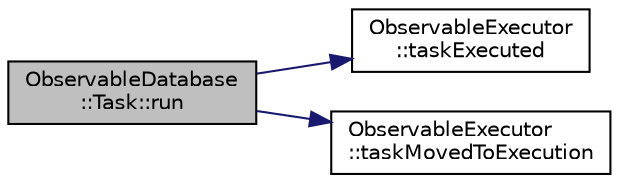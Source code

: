 digraph "ObservableDatabase::Task::run"
{
 // LATEX_PDF_SIZE
  edge [fontname="Helvetica",fontsize="10",labelfontname="Helvetica",labelfontsize="10"];
  node [fontname="Helvetica",fontsize="10",shape=record];
  rankdir="LR";
  Node1 [label="ObservableDatabase\l::Task::run",height=0.2,width=0.4,color="black", fillcolor="grey75", style="filled", fontcolor="black",tooltip=" "];
  Node1 -> Node2 [color="midnightblue",fontsize="10",style="solid",fontname="Helvetica"];
  Node2 [label="ObservableExecutor\l::taskExecuted",height=0.2,width=0.4,color="black", fillcolor="white", style="filled",URL="$class_observable_executor.html#a204f6bfdc8d818f11bbd81ac2f1b1cd2",tooltip=" "];
  Node1 -> Node3 [color="midnightblue",fontsize="10",style="solid",fontname="Helvetica"];
  Node3 [label="ObservableExecutor\l::taskMovedToExecution",height=0.2,width=0.4,color="black", fillcolor="white", style="filled",URL="$class_observable_executor.html#a21881159755709fdae96a9afaf55194a",tooltip=" "];
}
